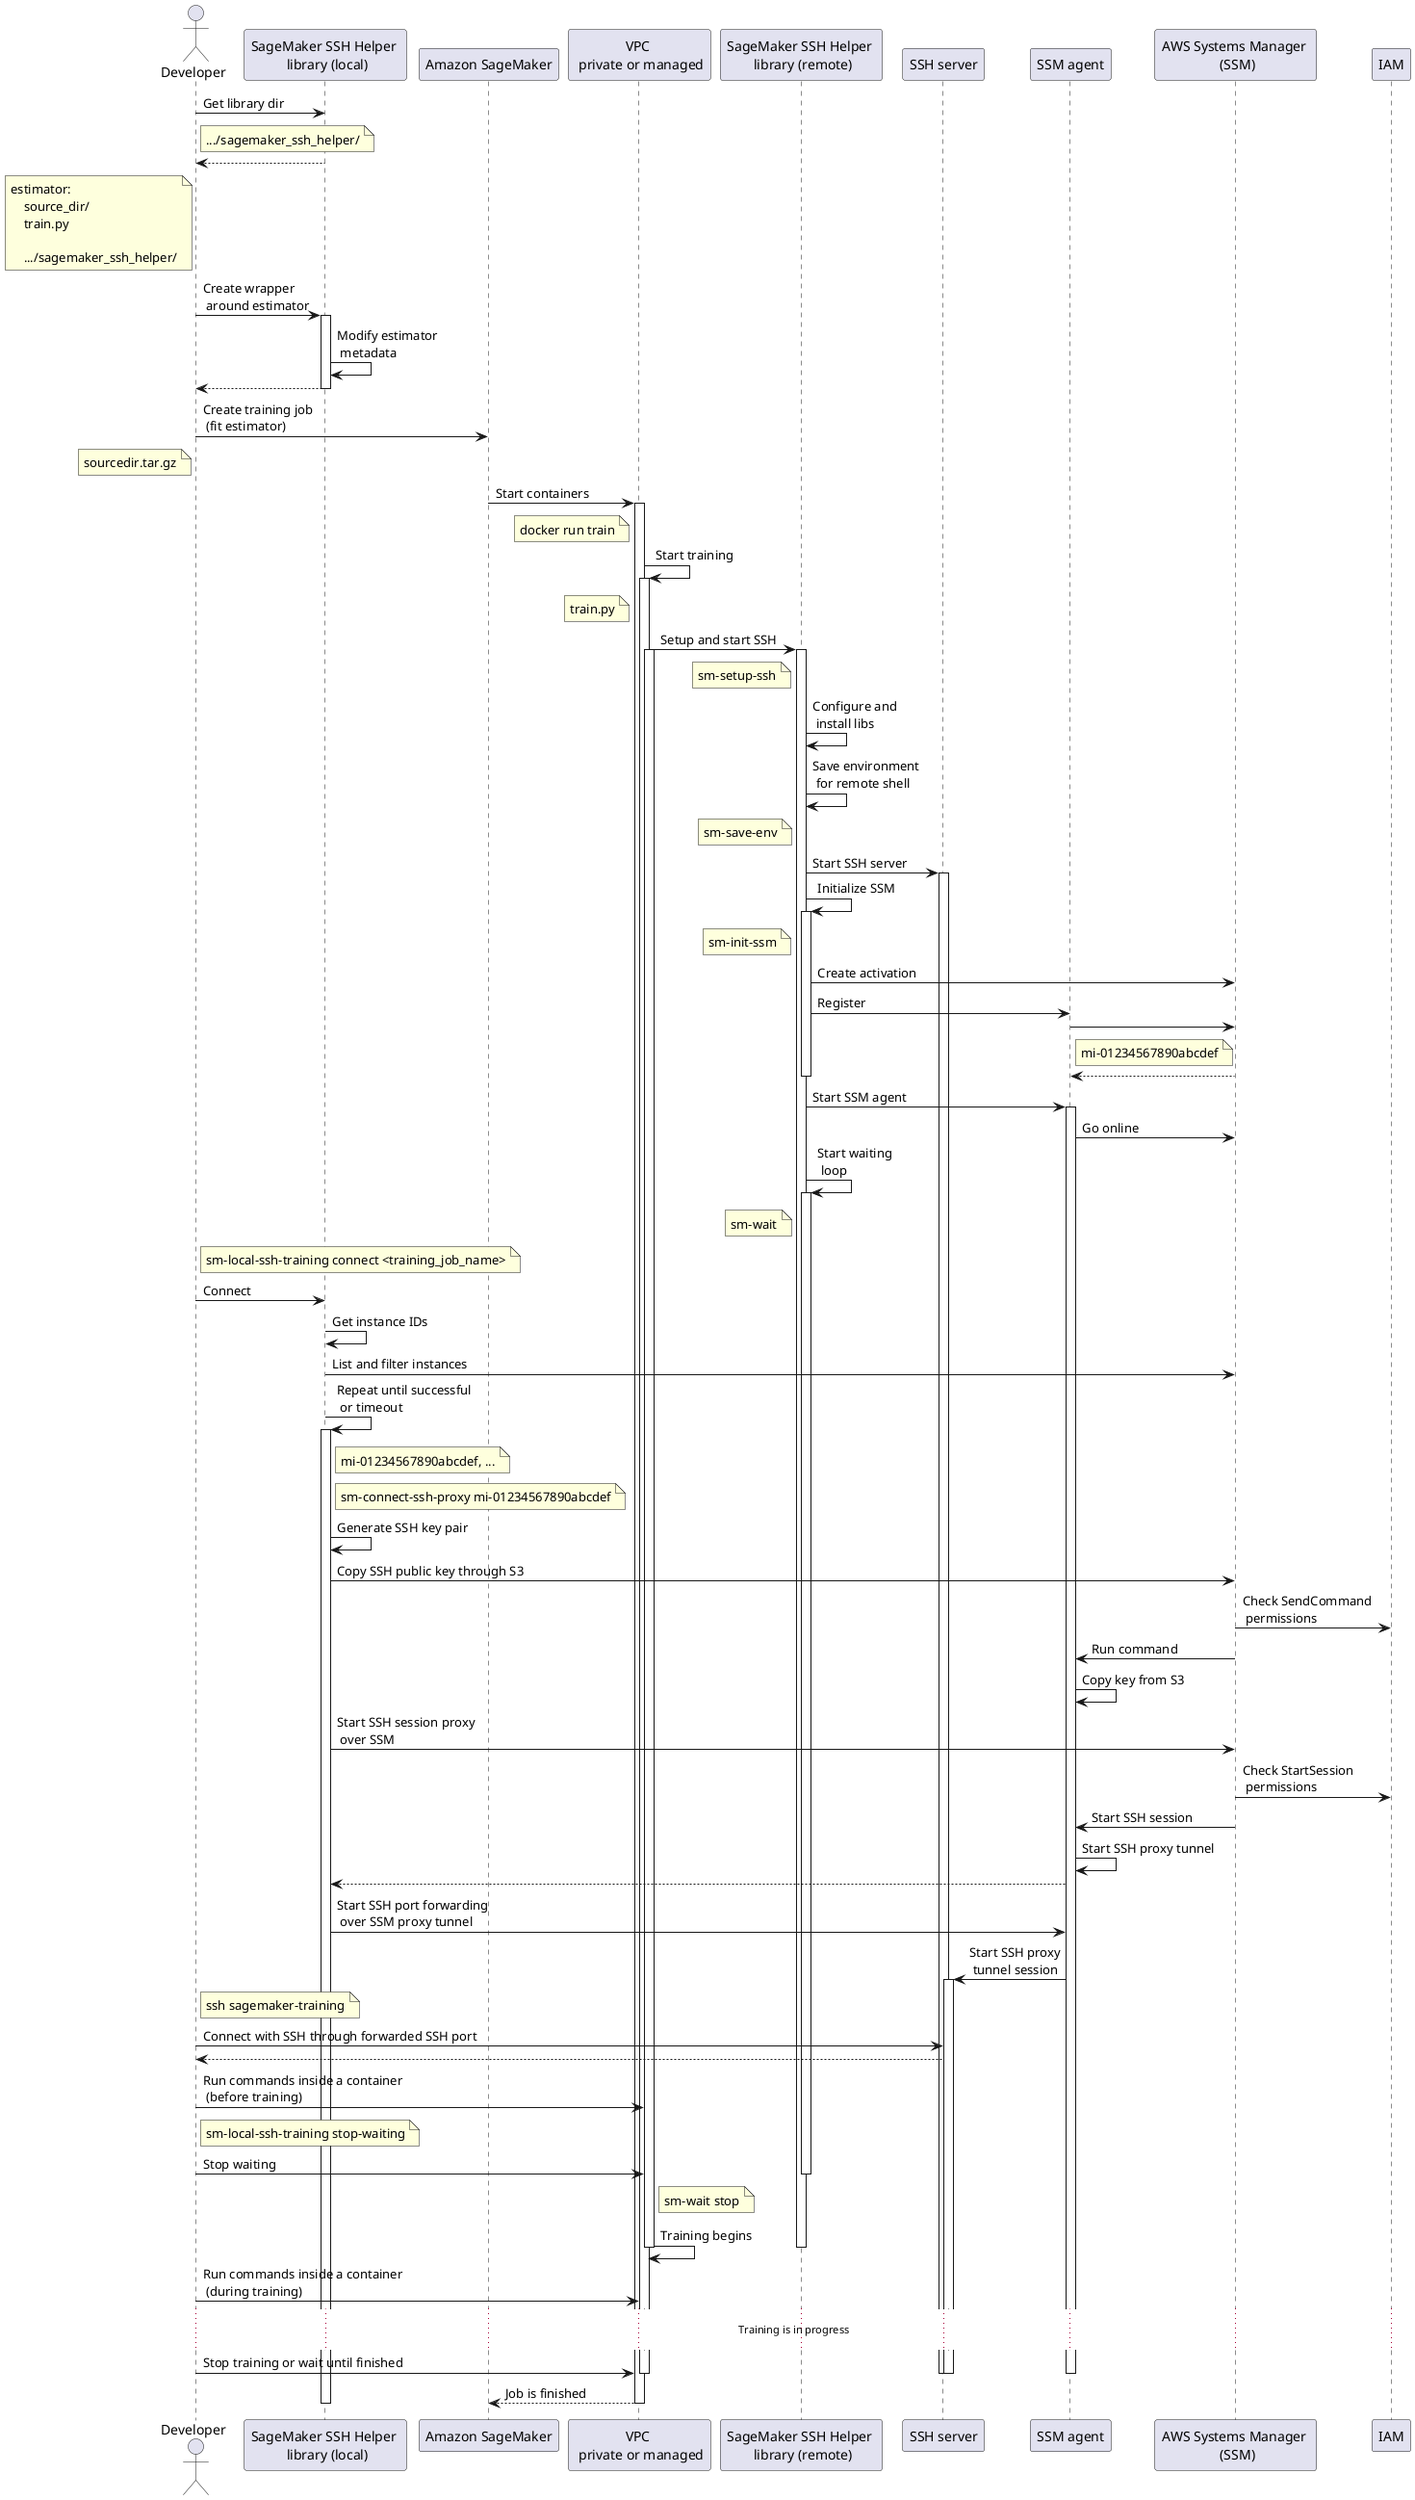 See https://pdf.plantuml.net/PlantUML_Language_Reference_Guide_en.pdf

@startuml
actor Developer as dev
participant "SageMaker SSH Helper \n library (local)" as sm_ssh_helper_local
participant "Amazon SageMaker" as sagemaker
participant "VPC \n private or managed" as vpc
participant "SageMaker SSH Helper \n library (remote)" as sm_ssh_helper_remote
participant "SSH server" as ssh
participant "SSM agent" as ssm_agent
participant "AWS Systems Manager \n (SSM)" as ssm
participant "IAM" as iam

dev -> sm_ssh_helper_local: Get library dir

note right of dev
.../sagemaker_ssh_helper/
end note

return


note left of dev
estimator:
    source_dir/
    train.py

    .../sagemaker_ssh_helper/
end note

dev -> sm_ssh_helper_local: Create wrapper \n around estimator
activate sm_ssh_helper_local
sm_ssh_helper_local -> sm_ssh_helper_local: Modify estimator \n metadata
return
deactivate sm_ssh_helper_local

dev -> sagemaker: Create training job \n (fit estimator)
note left of dev
sourcedir.tar.gz
end note

sagemaker -> vpc: Start containers
note left vpc
docker run train
end note

activate vpc

vpc -> vpc: Start training
note left vpc
train.py
end note
activate vpc

vpc -> sm_ssh_helper_remote: Setup and start SSH
note left sm_ssh_helper_remote
sm-setup-ssh
end note
activate vpc

activate sm_ssh_helper_remote

sm_ssh_helper_remote -> sm_ssh_helper_remote: Configure and \n install libs
sm_ssh_helper_remote -> sm_ssh_helper_remote: Save environment \n for remote shell
note left sm_ssh_helper_remote
sm-save-env
end note

sm_ssh_helper_remote -> ssh: Start SSH server
activate ssh

sm_ssh_helper_remote -> sm_ssh_helper_remote: Initialize SSM
activate sm_ssh_helper_remote
note left sm_ssh_helper_remote
sm-init-ssm
end note
sm_ssh_helper_remote -> ssm: Create activation
sm_ssh_helper_remote -> ssm_agent: Register
ssm_agent -> ssm:
note right ssm_agent
mi-01234567890abcdef
end note
ssm --> ssm_agent:
deactivate sm_ssh_helper_remote

sm_ssh_helper_remote -> ssm_agent: Start SSM agent
activate ssm_agent
ssm_agent -> ssm: Go online


sm_ssh_helper_remote -> sm_ssh_helper_remote: Start waiting \n loop
activate sm_ssh_helper_remote
note left sm_ssh_helper_remote
sm-wait
end note

note right dev
sm-local-ssh-training connect <training_job_name>
end note
dev -> sm_ssh_helper_local: Connect
sm_ssh_helper_local -> sm_ssh_helper_local: Get instance IDs
sm_ssh_helper_local -> ssm: List and filter instances
sm_ssh_helper_local -> sm_ssh_helper_local: Repeat until successful \n or timeout

note right sm_ssh_helper_local
mi-01234567890abcdef, ...
end note

activate sm_ssh_helper_local
note right sm_ssh_helper_local
sm-connect-ssh-proxy mi-01234567890abcdef
end note
sm_ssh_helper_local -> sm_ssh_helper_local: Generate SSH key pair
sm_ssh_helper_local -> ssm: Copy SSH public key through S3

ssm -> iam: Check SendCommand \n permissions
ssm -> ssm_agent: Run command
ssm_agent -> ssm_agent: Copy key from S3
sm_ssh_helper_local -> ssm: Start SSH session proxy \n over SSM

ssm -> iam: Check StartSession \n permissions

ssm -> ssm_agent: Start SSH session
ssm_agent -> ssm_agent: Start SSH proxy tunnel
ssm_agent --> sm_ssh_helper_local:
sm_ssh_helper_local -> ssm_agent: Start SSH port forwarding \n over SSM proxy tunnel
ssm_agent -> ssh: Start SSH proxy \n tunnel session
activate ssh
note right dev
ssh sagemaker-training
end note
dev -> ssh: Connect with SSH through forwarded SSH port
ssh --> dev:

dev -> vpc: Run commands inside a container \n (before training)

note right dev
sm-local-ssh-training stop-waiting
end note

dev -> vpc: Stop waiting
note right vpc
sm-wait stop
end note
deactivate sm_ssh_helper_remote

vpc -> vpc: Training begins
deactivate vpc

deactivate sm_ssh_helper_remote

dev -> vpc: Run commands inside a container \n (during training)

...Training is in progress...
dev -> vpc: Stop training or wait until finished

deactivate ssh

deactivate ssh
deactivate ssm_agent
deactivate vpc

vpc --> sagemaker: Job is finished
deactivate vpc
deactivate sm_ssh_helper_local

@enduml